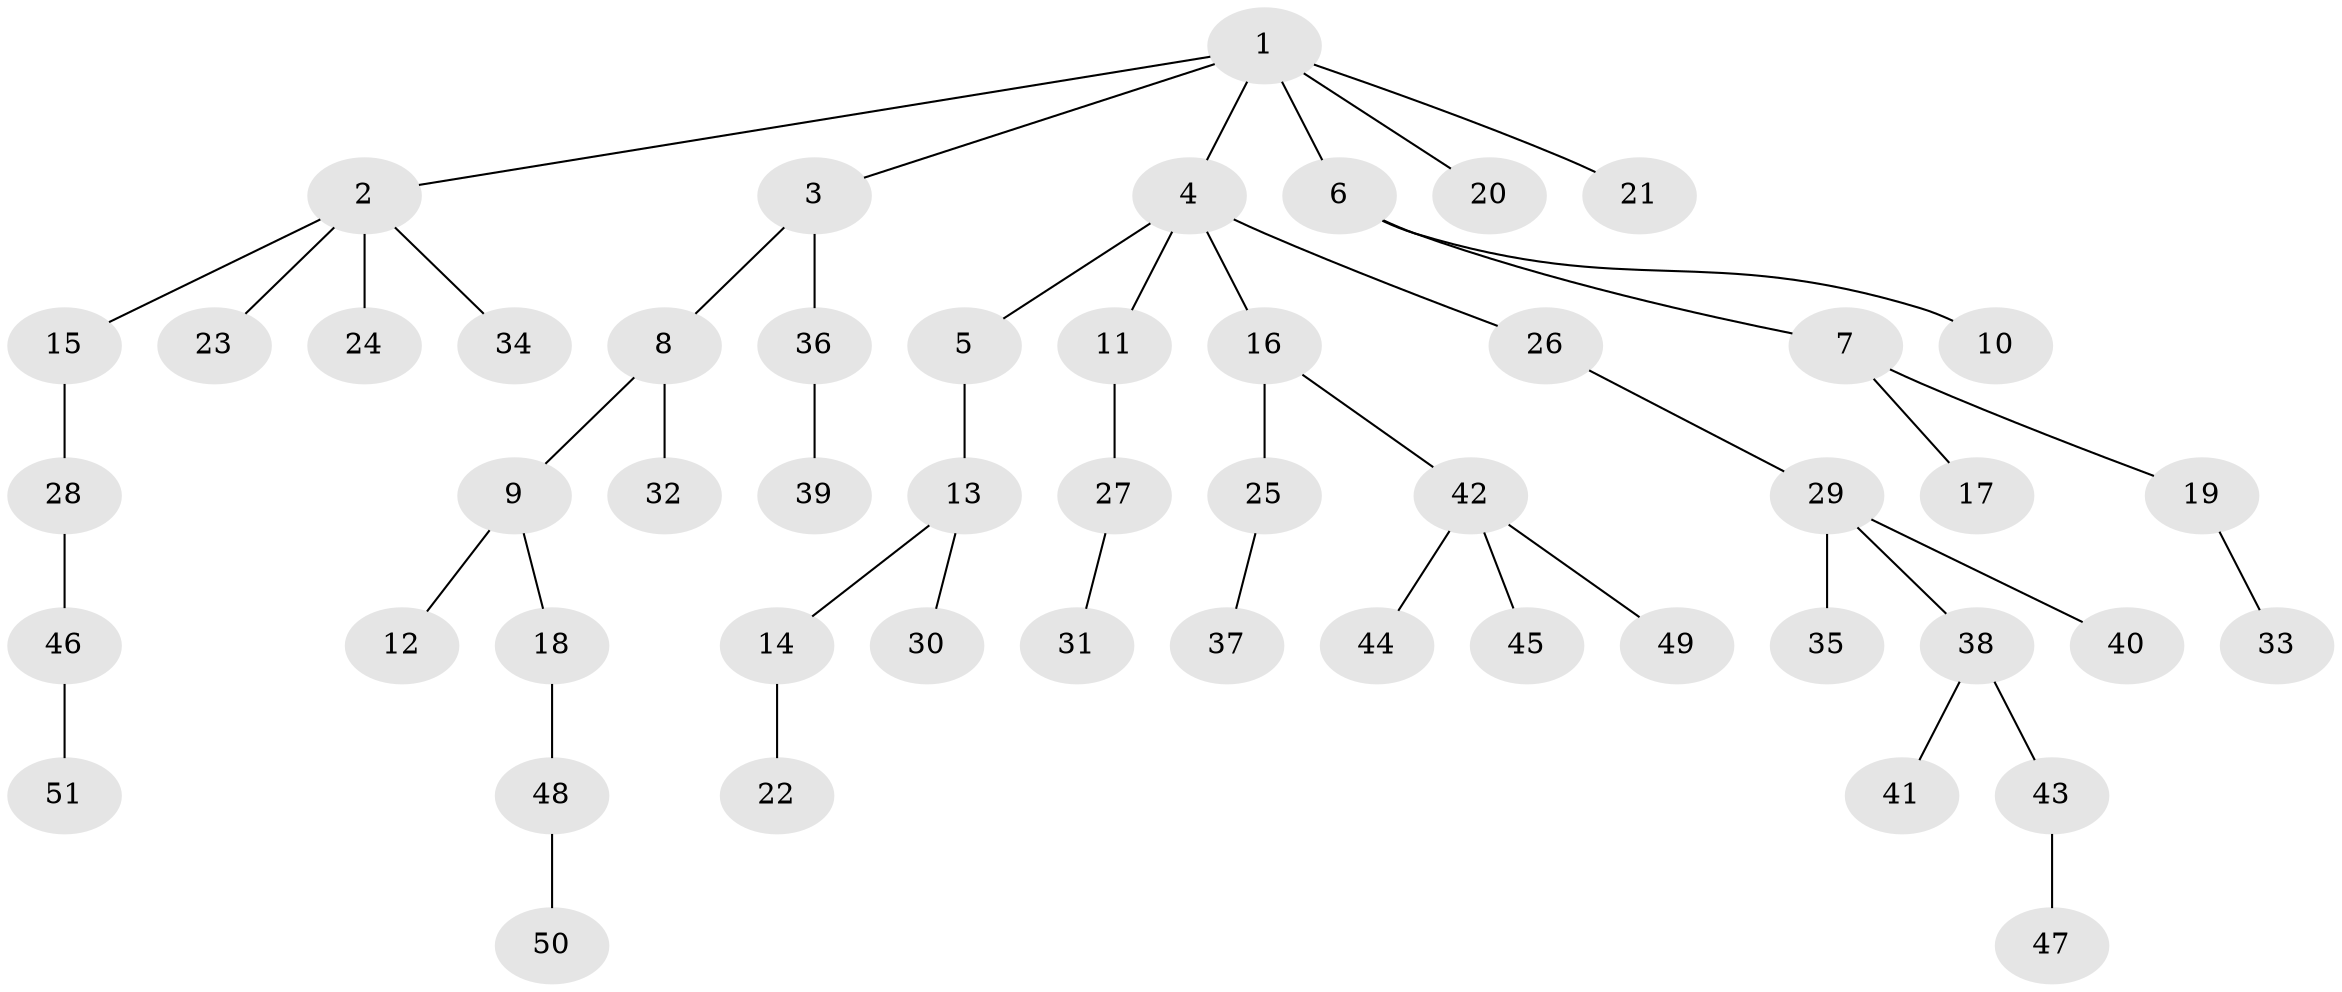 // Generated by graph-tools (version 1.1) at 2025/15/03/09/25 04:15:25]
// undirected, 51 vertices, 50 edges
graph export_dot {
graph [start="1"]
  node [color=gray90,style=filled];
  1;
  2;
  3;
  4;
  5;
  6;
  7;
  8;
  9;
  10;
  11;
  12;
  13;
  14;
  15;
  16;
  17;
  18;
  19;
  20;
  21;
  22;
  23;
  24;
  25;
  26;
  27;
  28;
  29;
  30;
  31;
  32;
  33;
  34;
  35;
  36;
  37;
  38;
  39;
  40;
  41;
  42;
  43;
  44;
  45;
  46;
  47;
  48;
  49;
  50;
  51;
  1 -- 2;
  1 -- 3;
  1 -- 4;
  1 -- 6;
  1 -- 20;
  1 -- 21;
  2 -- 15;
  2 -- 23;
  2 -- 24;
  2 -- 34;
  3 -- 8;
  3 -- 36;
  4 -- 5;
  4 -- 11;
  4 -- 16;
  4 -- 26;
  5 -- 13;
  6 -- 7;
  6 -- 10;
  7 -- 17;
  7 -- 19;
  8 -- 9;
  8 -- 32;
  9 -- 12;
  9 -- 18;
  11 -- 27;
  13 -- 14;
  13 -- 30;
  14 -- 22;
  15 -- 28;
  16 -- 25;
  16 -- 42;
  18 -- 48;
  19 -- 33;
  25 -- 37;
  26 -- 29;
  27 -- 31;
  28 -- 46;
  29 -- 35;
  29 -- 38;
  29 -- 40;
  36 -- 39;
  38 -- 41;
  38 -- 43;
  42 -- 44;
  42 -- 45;
  42 -- 49;
  43 -- 47;
  46 -- 51;
  48 -- 50;
}

